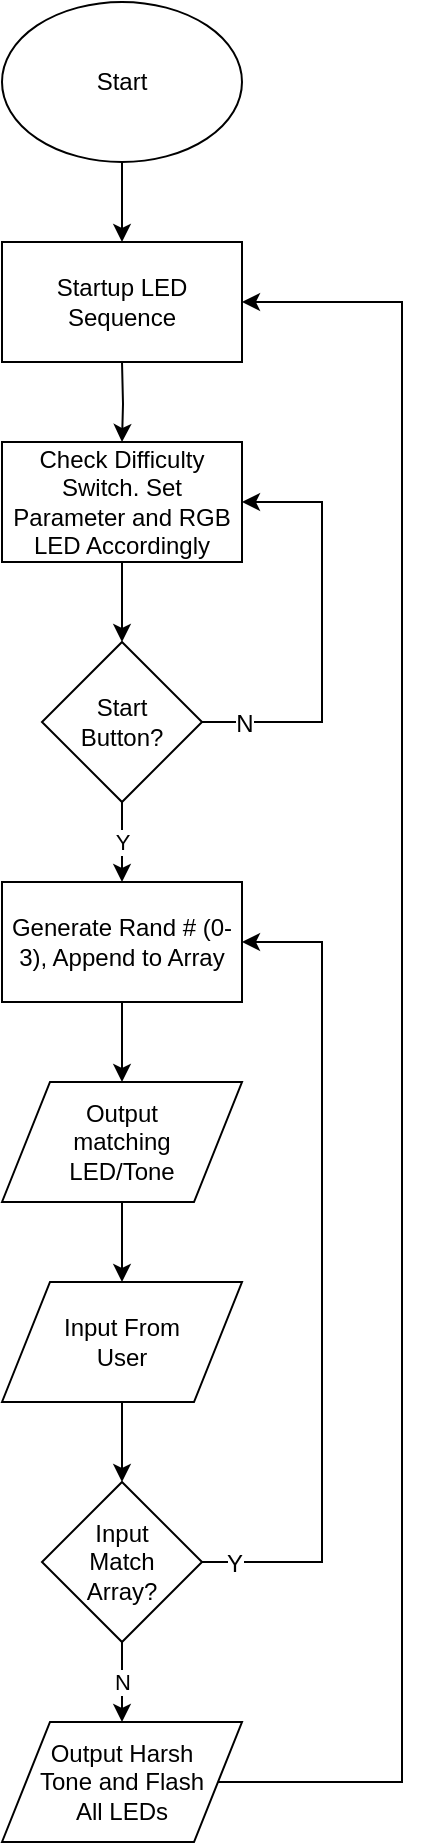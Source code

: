 <mxfile version="12.1.8" type="github" pages="1">
  <diagram id="vK2o-zo6DBCBCjjgS45Z" name="Page-1">
    <mxGraphModel dx="640" dy="358" grid="1" gridSize="10" guides="1" tooltips="1" connect="1" arrows="1" fold="1" page="1" pageScale="1" pageWidth="850" pageHeight="1100" math="0" shadow="0">
      <root>
        <mxCell id="0"/>
        <mxCell id="1" parent="0"/>
        <mxCell id="SfQTYZYUw8lY2vtOCrOL-3" value="" style="edgeStyle=orthogonalEdgeStyle;rounded=0;orthogonalLoop=1;jettySize=auto;html=1;" parent="1" source="SfQTYZYUw8lY2vtOCrOL-1" edge="1">
          <mxGeometry relative="1" as="geometry">
            <mxPoint x="300" y="160" as="targetPoint"/>
          </mxGeometry>
        </mxCell>
        <mxCell id="SfQTYZYUw8lY2vtOCrOL-1" value="Start" style="ellipse;whiteSpace=wrap;html=1;" parent="1" vertex="1">
          <mxGeometry x="240" y="40" width="120" height="80" as="geometry"/>
        </mxCell>
        <mxCell id="SfQTYZYUw8lY2vtOCrOL-5" value="" style="edgeStyle=orthogonalEdgeStyle;rounded=0;orthogonalLoop=1;jettySize=auto;html=1;" parent="1" target="SfQTYZYUw8lY2vtOCrOL-4" edge="1">
          <mxGeometry relative="1" as="geometry">
            <mxPoint x="300" y="220" as="sourcePoint"/>
          </mxGeometry>
        </mxCell>
        <mxCell id="biyX1mUiOnCgqSZNUavs-2" value="" style="edgeStyle=orthogonalEdgeStyle;rounded=0;orthogonalLoop=1;jettySize=auto;html=1;" edge="1" parent="1" source="SfQTYZYUw8lY2vtOCrOL-4" target="biyX1mUiOnCgqSZNUavs-1">
          <mxGeometry relative="1" as="geometry"/>
        </mxCell>
        <mxCell id="SfQTYZYUw8lY2vtOCrOL-4" value="&lt;div&gt;Check Difficulty Switch. Set Parameter and RGB LED Accordingly&lt;br&gt;&lt;/div&gt;" style="rounded=0;whiteSpace=wrap;html=1;" parent="1" vertex="1">
          <mxGeometry x="240" y="260" width="120" height="60" as="geometry"/>
        </mxCell>
        <mxCell id="SfQTYZYUw8lY2vtOCrOL-6" value="Startup LED Sequence" style="rounded=0;whiteSpace=wrap;html=1;" parent="1" vertex="1">
          <mxGeometry x="240" y="160" width="120" height="60" as="geometry"/>
        </mxCell>
        <mxCell id="biyX1mUiOnCgqSZNUavs-3" style="edgeStyle=orthogonalEdgeStyle;rounded=0;orthogonalLoop=1;jettySize=auto;html=1;entryX=1;entryY=0.5;entryDx=0;entryDy=0;" edge="1" parent="1" source="biyX1mUiOnCgqSZNUavs-1" target="SfQTYZYUw8lY2vtOCrOL-4">
          <mxGeometry relative="1" as="geometry">
            <Array as="points">
              <mxPoint x="400" y="400"/>
              <mxPoint x="400" y="290"/>
            </Array>
          </mxGeometry>
        </mxCell>
        <mxCell id="biyX1mUiOnCgqSZNUavs-4" value="N" style="text;html=1;resizable=0;points=[];align=center;verticalAlign=middle;labelBackgroundColor=#ffffff;" vertex="1" connectable="0" parent="biyX1mUiOnCgqSZNUavs-3">
          <mxGeometry x="-0.8" y="-1" relative="1" as="geometry">
            <mxPoint as="offset"/>
          </mxGeometry>
        </mxCell>
        <mxCell id="biyX1mUiOnCgqSZNUavs-6" value="Y" style="edgeStyle=orthogonalEdgeStyle;rounded=0;orthogonalLoop=1;jettySize=auto;html=1;" edge="1" parent="1" source="biyX1mUiOnCgqSZNUavs-1" target="biyX1mUiOnCgqSZNUavs-5">
          <mxGeometry relative="1" as="geometry"/>
        </mxCell>
        <mxCell id="biyX1mUiOnCgqSZNUavs-1" value="&lt;div&gt;Start&lt;br&gt;&lt;/div&gt;&lt;div&gt;Button?&lt;/div&gt;" style="rhombus;whiteSpace=wrap;html=1;" vertex="1" parent="1">
          <mxGeometry x="260" y="360" width="80" height="80" as="geometry"/>
        </mxCell>
        <mxCell id="biyX1mUiOnCgqSZNUavs-8" value="" style="edgeStyle=orthogonalEdgeStyle;rounded=0;orthogonalLoop=1;jettySize=auto;html=1;" edge="1" parent="1" source="biyX1mUiOnCgqSZNUavs-5" target="biyX1mUiOnCgqSZNUavs-7">
          <mxGeometry relative="1" as="geometry"/>
        </mxCell>
        <mxCell id="biyX1mUiOnCgqSZNUavs-5" value="Generate Rand # (0-3), Append to Array" style="rounded=0;whiteSpace=wrap;html=1;" vertex="1" parent="1">
          <mxGeometry x="240" y="480" width="120" height="60" as="geometry"/>
        </mxCell>
        <mxCell id="biyX1mUiOnCgqSZNUavs-10" value="" style="edgeStyle=orthogonalEdgeStyle;rounded=0;orthogonalLoop=1;jettySize=auto;html=1;" edge="1" parent="1" source="biyX1mUiOnCgqSZNUavs-7" target="biyX1mUiOnCgqSZNUavs-9">
          <mxGeometry relative="1" as="geometry"/>
        </mxCell>
        <mxCell id="biyX1mUiOnCgqSZNUavs-7" value="&lt;div&gt;Output&lt;/div&gt;&lt;div&gt;matching&lt;/div&gt;&lt;div&gt;LED/Tone&lt;/div&gt;" style="shape=parallelogram;perimeter=parallelogramPerimeter;whiteSpace=wrap;html=1;" vertex="1" parent="1">
          <mxGeometry x="240" y="580" width="120" height="60" as="geometry"/>
        </mxCell>
        <mxCell id="biyX1mUiOnCgqSZNUavs-12" value="" style="edgeStyle=orthogonalEdgeStyle;rounded=0;orthogonalLoop=1;jettySize=auto;html=1;" edge="1" parent="1" source="biyX1mUiOnCgqSZNUavs-9" target="biyX1mUiOnCgqSZNUavs-11">
          <mxGeometry relative="1" as="geometry"/>
        </mxCell>
        <mxCell id="biyX1mUiOnCgqSZNUavs-9" value="&lt;div&gt;Input From&lt;/div&gt;&lt;div&gt;User&lt;br&gt;&lt;/div&gt;" style="shape=parallelogram;perimeter=parallelogramPerimeter;whiteSpace=wrap;html=1;" vertex="1" parent="1">
          <mxGeometry x="240" y="680" width="120" height="60" as="geometry"/>
        </mxCell>
        <mxCell id="biyX1mUiOnCgqSZNUavs-13" style="edgeStyle=orthogonalEdgeStyle;rounded=0;orthogonalLoop=1;jettySize=auto;html=1;entryX=1;entryY=0.5;entryDx=0;entryDy=0;" edge="1" parent="1" source="biyX1mUiOnCgqSZNUavs-11" target="biyX1mUiOnCgqSZNUavs-5">
          <mxGeometry relative="1" as="geometry">
            <Array as="points">
              <mxPoint x="400" y="820"/>
              <mxPoint x="400" y="510"/>
            </Array>
          </mxGeometry>
        </mxCell>
        <mxCell id="biyX1mUiOnCgqSZNUavs-14" value="Y" style="text;html=1;resizable=0;points=[];align=center;verticalAlign=middle;labelBackgroundColor=#ffffff;" vertex="1" connectable="0" parent="biyX1mUiOnCgqSZNUavs-13">
          <mxGeometry x="-0.922" y="-1" relative="1" as="geometry">
            <mxPoint as="offset"/>
          </mxGeometry>
        </mxCell>
        <mxCell id="biyX1mUiOnCgqSZNUavs-16" value="N" style="edgeStyle=orthogonalEdgeStyle;rounded=0;orthogonalLoop=1;jettySize=auto;html=1;" edge="1" parent="1" source="biyX1mUiOnCgqSZNUavs-11" target="biyX1mUiOnCgqSZNUavs-15">
          <mxGeometry relative="1" as="geometry"/>
        </mxCell>
        <mxCell id="biyX1mUiOnCgqSZNUavs-11" value="&lt;div&gt;Input&lt;/div&gt;&lt;div&gt;Match&lt;/div&gt;&lt;div&gt;Array?&lt;br&gt;&lt;/div&gt;" style="rhombus;whiteSpace=wrap;html=1;" vertex="1" parent="1">
          <mxGeometry x="260" y="780" width="80" height="80" as="geometry"/>
        </mxCell>
        <mxCell id="biyX1mUiOnCgqSZNUavs-17" style="edgeStyle=orthogonalEdgeStyle;rounded=0;orthogonalLoop=1;jettySize=auto;html=1;entryX=1;entryY=0.5;entryDx=0;entryDy=0;" edge="1" parent="1" source="biyX1mUiOnCgqSZNUavs-15" target="SfQTYZYUw8lY2vtOCrOL-6">
          <mxGeometry relative="1" as="geometry">
            <mxPoint x="440" y="270" as="targetPoint"/>
            <Array as="points">
              <mxPoint x="440" y="930"/>
              <mxPoint x="440" y="190"/>
            </Array>
          </mxGeometry>
        </mxCell>
        <mxCell id="biyX1mUiOnCgqSZNUavs-15" value="&lt;div&gt;Output Harsh&lt;/div&gt;&lt;div&gt;Tone and Flash&lt;/div&gt;&lt;div&gt;All LEDs&lt;br&gt;&lt;/div&gt;" style="shape=parallelogram;perimeter=parallelogramPerimeter;whiteSpace=wrap;html=1;" vertex="1" parent="1">
          <mxGeometry x="240" y="900" width="120" height="60" as="geometry"/>
        </mxCell>
      </root>
    </mxGraphModel>
  </diagram>
</mxfile>
